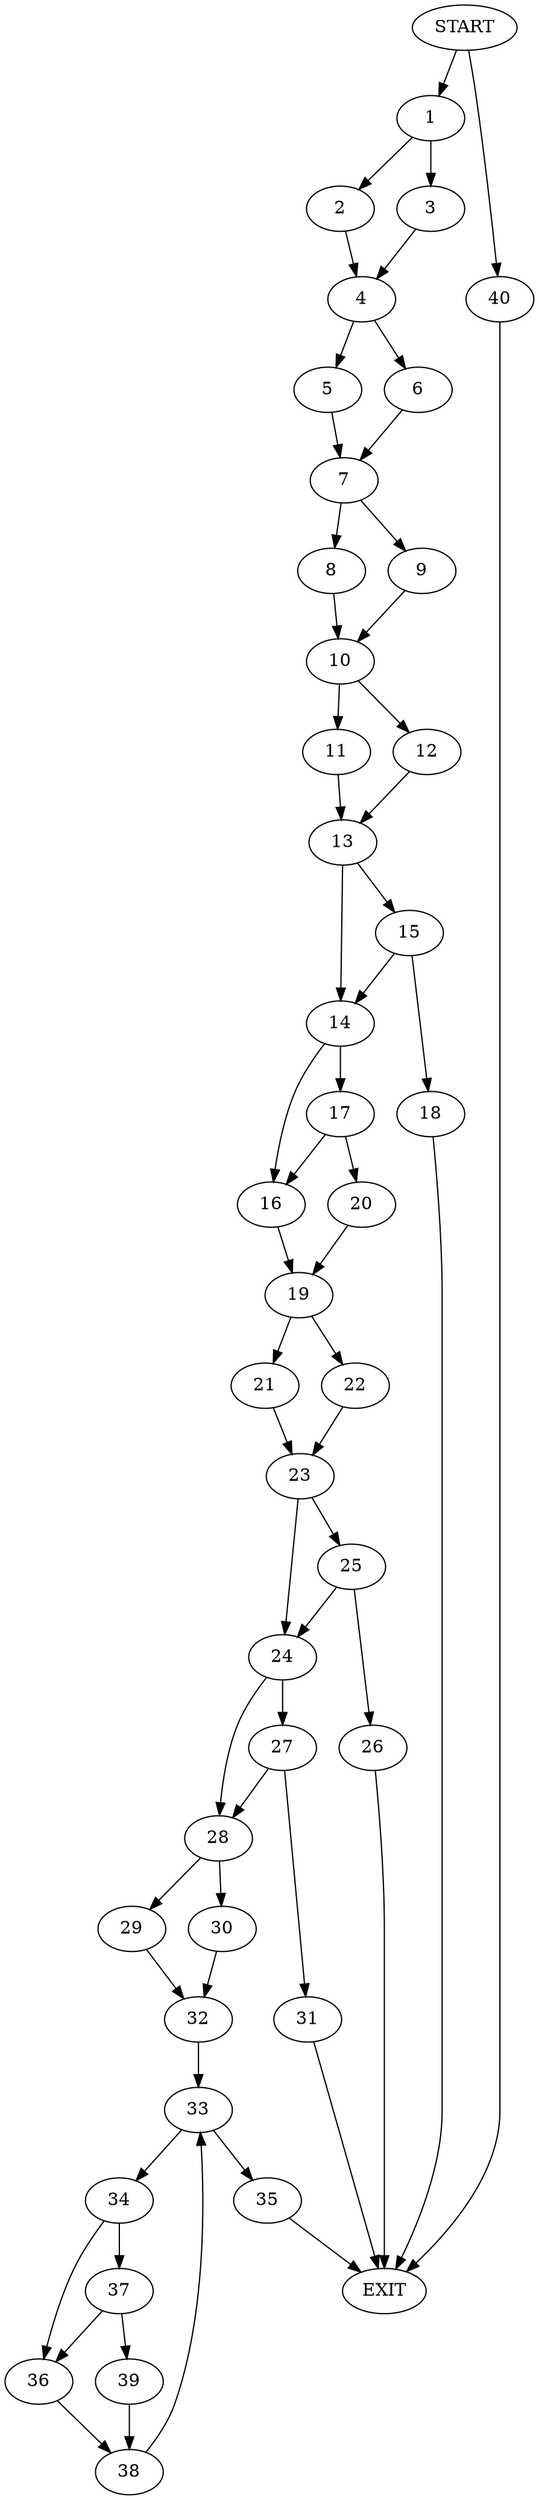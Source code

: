 digraph {
0 [label="START"]
41 [label="EXIT"]
0 -> 1
1 -> 2
1 -> 3
3 -> 4
2 -> 4
4 -> 5
4 -> 6
6 -> 7
5 -> 7
7 -> 8
7 -> 9
9 -> 10
8 -> 10
10 -> 11
10 -> 12
11 -> 13
12 -> 13
13 -> 14
13 -> 15
14 -> 16
14 -> 17
15 -> 14
15 -> 18
18 -> 41
16 -> 19
17 -> 20
17 -> 16
20 -> 19
19 -> 21
19 -> 22
22 -> 23
21 -> 23
23 -> 24
23 -> 25
25 -> 26
25 -> 24
24 -> 27
24 -> 28
26 -> 41
28 -> 29
28 -> 30
27 -> 31
27 -> 28
31 -> 41
30 -> 32
29 -> 32
32 -> 33
33 -> 34
33 -> 35
35 -> 41
34 -> 36
34 -> 37
36 -> 38
37 -> 36
37 -> 39
39 -> 38
38 -> 33
0 -> 40
40 -> 41
}
